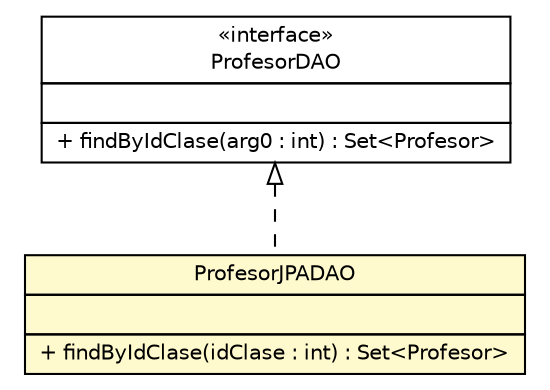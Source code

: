 #!/usr/local/bin/dot
#
# Class diagram 
# Generated by UMLGraph version 5.1 (http://www.umlgraph.org/)
#

digraph G {
	edge [fontname="Helvetica",fontsize=10,labelfontname="Helvetica",labelfontsize=10];
	node [fontname="Helvetica",fontsize=10,shape=plaintext];
	nodesep=0.25;
	ranksep=0.5;
	// curso.java.app.miniclase.dao.jpa.ProfesorJPADAO
	c34 [label=<<table title="curso.java.app.miniclase.dao.jpa.ProfesorJPADAO" border="0" cellborder="1" cellspacing="0" cellpadding="2" port="p" bgcolor="lemonChiffon" href="./ProfesorJPADAO.html">
		<tr><td><table border="0" cellspacing="0" cellpadding="1">
<tr><td align="center" balign="center"> ProfesorJPADAO </td></tr>
		</table></td></tr>
		<tr><td><table border="0" cellspacing="0" cellpadding="1">
<tr><td align="left" balign="left">  </td></tr>
		</table></td></tr>
		<tr><td><table border="0" cellspacing="0" cellpadding="1">
<tr><td align="left" balign="left"> + findByIdClase(idClase : int) : Set&lt;Profesor&gt; </td></tr>
		</table></td></tr>
		</table>>, fontname="Helvetica", fontcolor="black", fontsize=10.0];
	//curso.java.app.miniclase.dao.jpa.ProfesorJPADAO implements curso.java.app.miniclase.dao.ProfesorDAO
	c39:p -> c34:p [dir=back,arrowtail=empty,style=dashed];
	// curso.java.app.miniclase.dao.ProfesorDAO
	c39 [label=<<table title="curso.java.app.miniclase.dao.ProfesorDAO" border="0" cellborder="1" cellspacing="0" cellpadding="2" port="p" href="http://java.sun.com/j2se/1.4.2/docs/api/curso/java/app/miniclase/dao/ProfesorDAO.html">
		<tr><td><table border="0" cellspacing="0" cellpadding="1">
<tr><td align="center" balign="center"> &#171;interface&#187; </td></tr>
<tr><td align="center" balign="center"> ProfesorDAO </td></tr>
		</table></td></tr>
		<tr><td><table border="0" cellspacing="0" cellpadding="1">
<tr><td align="left" balign="left">  </td></tr>
		</table></td></tr>
		<tr><td><table border="0" cellspacing="0" cellpadding="1">
<tr><td align="left" balign="left"> + findByIdClase(arg0 : int) : Set&lt;Profesor&gt; </td></tr>
		</table></td></tr>
		</table>>, fontname="Helvetica", fontcolor="black", fontsize=10.0];
}

